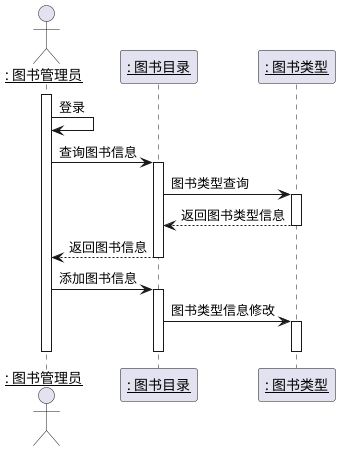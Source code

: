 @startuml
actor ": 图书管理员" as 图书管理员
participant ": 图书目录" as 图书目录
participant ": 图书类型" as 图书类型
skinparam sequenceParticipant underline
activate 图书管理员
图书管理员->图书管理员:登录
图书管理员->图书目录:查询图书信息
activate 图书目录
图书目录->图书类型:图书类型查询
activate 图书类型
图书类型-->图书目录:返回图书类型信息
deactivate 图书类型
图书目录-->图书管理员:返回图书信息
deactivate 图书目录
图书管理员->图书目录:添加图书信息
activate 图书目录
图书目录->图书类型:图书类型信息修改
activate 图书类型
deactivate 图书类型
deactivate 图书目录
deactivate 图书管理员
@enduml